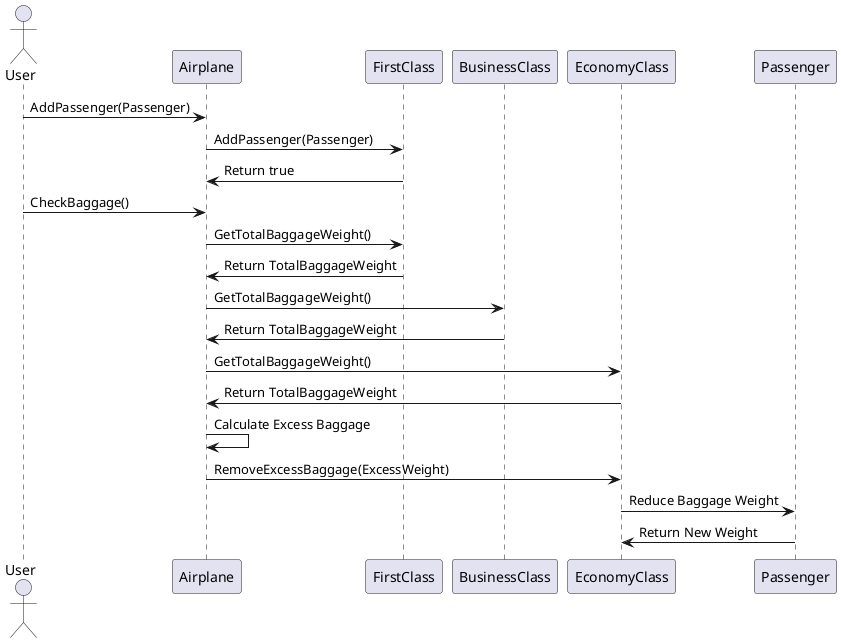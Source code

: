 @startuml
actor User
participant "Airplane" as Airplane
participant "FirstClass" as FirstClass
participant "BusinessClass" as BusinessClass
participant "EconomyClass" as EconomyClass
participant "Passenger" as Passenger

User -> Airplane : AddPassenger(Passenger)
Airplane -> FirstClass : AddPassenger(Passenger)
FirstClass -> Airplane : Return true

User -> Airplane : CheckBaggage()
Airplane -> FirstClass : GetTotalBaggageWeight()
FirstClass -> Airplane : Return TotalBaggageWeight
Airplane -> BusinessClass : GetTotalBaggageWeight()
BusinessClass -> Airplane : Return TotalBaggageWeight
Airplane -> EconomyClass : GetTotalBaggageWeight()
EconomyClass -> Airplane : Return TotalBaggageWeight
Airplane -> Airplane : Calculate Excess Baggage
Airplane -> EconomyClass : RemoveExcessBaggage(ExcessWeight)
EconomyClass -> Passenger : Reduce Baggage Weight
Passenger -> EconomyClass : Return New Weight

@enduml
